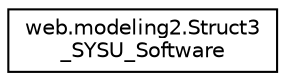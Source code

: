 digraph "Graphical Class Hierarchy"
{
  edge [fontname="Helvetica",fontsize="10",labelfontname="Helvetica",labelfontsize="10"];
  node [fontname="Helvetica",fontsize="10",shape=record];
  rankdir="LR";
  Node1 [label="web.modeling2.Struct3\l_SYSU_Software",height=0.2,width=0.4,color="black", fillcolor="white", style="filled",URL="$classweb_1_1modeling2_1_1_struct3___s_y_s_u___software.html"];
}
